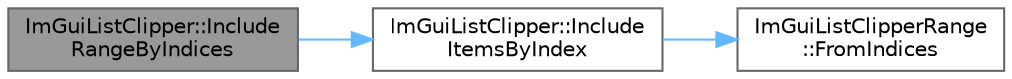 digraph "ImGuiListClipper::IncludeRangeByIndices"
{
 // LATEX_PDF_SIZE
  bgcolor="transparent";
  edge [fontname=Helvetica,fontsize=10,labelfontname=Helvetica,labelfontsize=10];
  node [fontname=Helvetica,fontsize=10,shape=box,height=0.2,width=0.4];
  rankdir="LR";
  Node1 [id="Node000001",label="ImGuiListClipper::Include\lRangeByIndices",height=0.2,width=0.4,color="gray40", fillcolor="grey60", style="filled", fontcolor="black",tooltip=" "];
  Node1 -> Node2 [id="edge3_Node000001_Node000002",color="steelblue1",style="solid",tooltip=" "];
  Node2 [id="Node000002",label="ImGuiListClipper::Include\lItemsByIndex",height=0.2,width=0.4,color="grey40", fillcolor="white", style="filled",URL="$struct_im_gui_list_clipper.html#a7bf69e01d7de8ecf459ba6c697dc932b",tooltip=" "];
  Node2 -> Node3 [id="edge4_Node000002_Node000003",color="steelblue1",style="solid",tooltip=" "];
  Node3 [id="Node000003",label="ImGuiListClipperRange\l::FromIndices",height=0.2,width=0.4,color="grey40", fillcolor="white", style="filled",URL="$struct_im_gui_list_clipper_range.html#ae04d9b8993b4fafcbf416fbaeed316b1",tooltip=" "];
}
